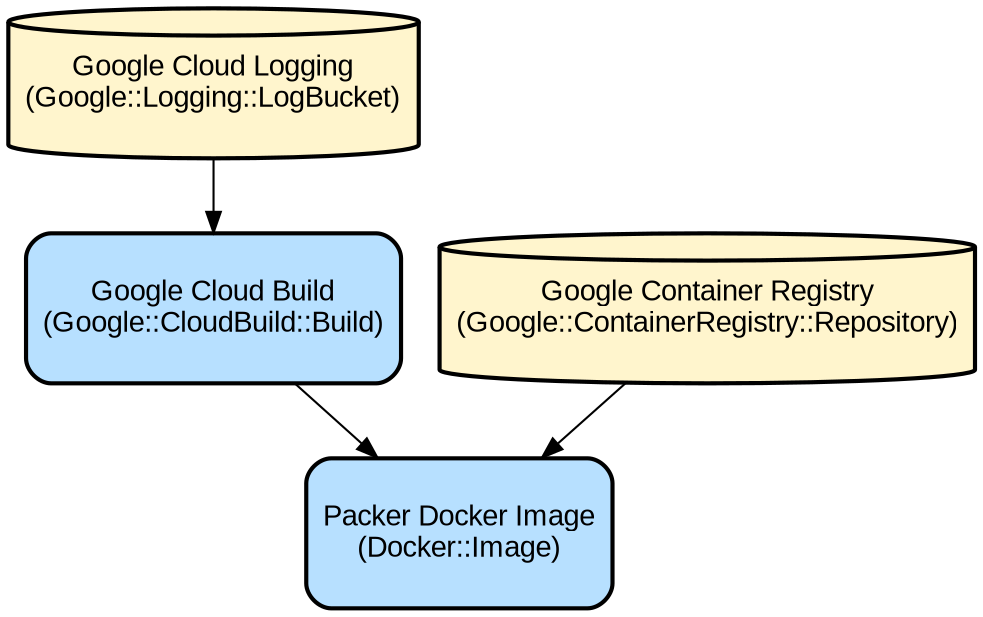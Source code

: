 digraph INFRA {
  node [ color = "black", fillcolor = "#E6E6E6", height =1, style = "filled,bold,rounded", fontname = "Arial" ];
  "Packer Docker Image" [ label = "Packer Docker Image
(Docker::Image)", shape =rectangle, fillcolor = "#B7E0FF" ];
  "Google Cloud Build" [ label = "Google Cloud Build
(Google::CloudBuild::Build)", shape =rectangle, fillcolor = "#B7E0FF" ];
  "Google Cloud Logging" [ label = "Google Cloud Logging
(Google::Logging::LogBucket)", shape =cylinder, fillcolor = "#FFF5CD" ];
  "Google Container Registry" [ label = "Google Container Registry
(Google::ContainerRegistry::Repository)", shape =cylinder, fillcolor = "#FFF5CD" ];
  "Google Cloud Build" -> "Packer Docker Image";
  "Google Cloud Logging" -> "Google Cloud Build";
  "Google Container Registry" -> "Packer Docker Image";
}
